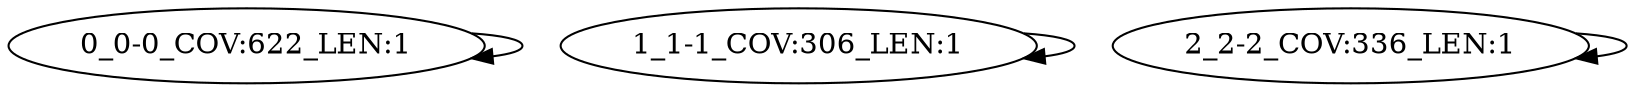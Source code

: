 digraph G {
    "0_0-0_COV:622_LEN:1" -> "0_0-0_COV:622_LEN:1";
    "1_1-1_COV:306_LEN:1" -> "1_1-1_COV:306_LEN:1";
    "2_2-2_COV:336_LEN:1" -> "2_2-2_COV:336_LEN:1";
}
